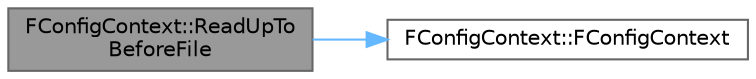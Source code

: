 digraph "FConfigContext::ReadUpToBeforeFile"
{
 // INTERACTIVE_SVG=YES
 // LATEX_PDF_SIZE
  bgcolor="transparent";
  edge [fontname=Helvetica,fontsize=10,labelfontname=Helvetica,labelfontsize=10];
  node [fontname=Helvetica,fontsize=10,shape=box,height=0.2,width=0.4];
  rankdir="LR";
  Node1 [id="Node000001",label="FConfigContext::ReadUpTo\lBeforeFile",height=0.2,width=0.4,color="gray40", fillcolor="grey60", style="filled", fontcolor="black",tooltip="Create a context to read a hierarchy, but once it reaches the given filename (StartDeletingFilename),..."];
  Node1 -> Node2 [id="edge1_Node000001_Node000002",color="steelblue1",style="solid",tooltip=" "];
  Node2 [id="Node000002",label="FConfigContext::FConfigContext",height=0.2,width=0.4,color="grey40", fillcolor="white", style="filled",URL="$d3/d39/classFConfigContext.html#ab0992d25953031ae4ec17a8f5457d52d",tooltip=" "];
}
